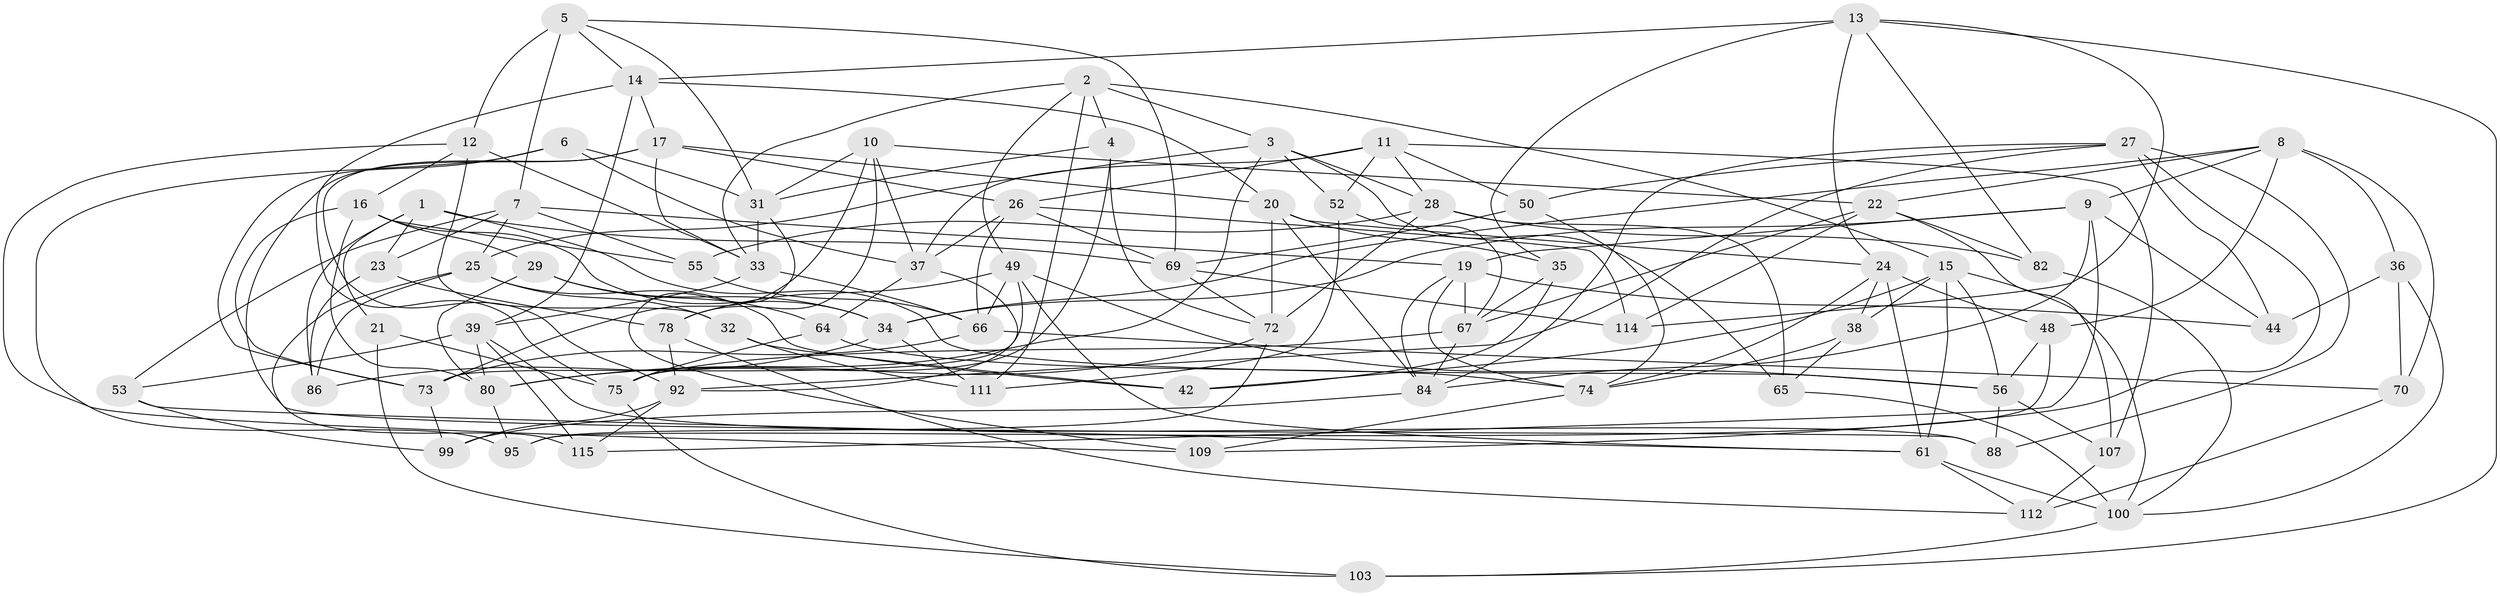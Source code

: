 // original degree distribution, {4: 1.0}
// Generated by graph-tools (version 1.1) at 2025/11/02/27/25 16:11:46]
// undirected, 74 vertices, 188 edges
graph export_dot {
graph [start="1"]
  node [color=gray90,style=filled];
  1 [super="+96"];
  2 [super="+30"];
  3 [super="+59"];
  4;
  5 [super="+54"];
  6;
  7 [super="+68"];
  8 [super="+62"];
  9 [super="+57"];
  10 [super="+58"];
  11 [super="+18"];
  12 [super="+93"];
  13 [super="+43"];
  14 [super="+116"];
  15 [super="+47"];
  16 [super="+85"];
  17 [super="+87"];
  19 [super="+51"];
  20 [super="+41"];
  21;
  22 [super="+91"];
  23;
  24 [super="+108"];
  25 [super="+105"];
  26 [super="+110"];
  27 [super="+45"];
  28 [super="+40"];
  29;
  31 [super="+46"];
  32;
  33 [super="+76"];
  34 [super="+60"];
  35;
  36;
  37 [super="+63"];
  38;
  39 [super="+77"];
  42;
  44;
  48;
  49 [super="+97"];
  50;
  52;
  53;
  55;
  56 [super="+71"];
  61 [super="+81"];
  64;
  65;
  66 [super="+106"];
  67 [super="+94"];
  69 [super="+98"];
  70;
  72 [super="+104"];
  73 [super="+90"];
  74 [super="+113"];
  75 [super="+79"];
  78 [super="+83"];
  80 [super="+102"];
  82;
  84 [super="+89"];
  86;
  88;
  92 [super="+101"];
  95;
  99;
  100 [super="+117"];
  103;
  107;
  109;
  111;
  112;
  114;
  115;
  1 -- 23;
  1 -- 21 [weight=2];
  1 -- 86;
  1 -- 56;
  1 -- 69;
  2 -- 15;
  2 -- 4;
  2 -- 3;
  2 -- 49;
  2 -- 111;
  2 -- 33;
  3 -- 80;
  3 -- 25;
  3 -- 65;
  3 -- 52;
  3 -- 28;
  4 -- 75;
  4 -- 31;
  4 -- 72;
  5 -- 31;
  5 -- 12 [weight=2];
  5 -- 7;
  5 -- 69;
  5 -- 14;
  6 -- 37;
  6 -- 73;
  6 -- 95;
  6 -- 31;
  7 -- 53;
  7 -- 23;
  7 -- 25;
  7 -- 19;
  7 -- 55;
  8 -- 48;
  8 -- 34;
  8 -- 70;
  8 -- 36;
  8 -- 22;
  8 -- 9;
  9 -- 44;
  9 -- 34;
  9 -- 19;
  9 -- 115;
  9 -- 84;
  10 -- 78 [weight=2];
  10 -- 37;
  10 -- 22;
  10 -- 31;
  10 -- 73;
  11 -- 50;
  11 -- 107;
  11 -- 26;
  11 -- 28;
  11 -- 52;
  11 -- 37;
  12 -- 16;
  12 -- 33;
  12 -- 32;
  12 -- 109;
  13 -- 24;
  13 -- 82;
  13 -- 35;
  13 -- 114;
  13 -- 103;
  13 -- 14;
  14 -- 75;
  14 -- 20;
  14 -- 39;
  14 -- 17;
  15 -- 61;
  15 -- 42;
  15 -- 100;
  15 -- 38;
  15 -- 56;
  16 -- 55;
  16 -- 34;
  16 -- 29;
  16 -- 80;
  16 -- 73;
  17 -- 92;
  17 -- 20;
  17 -- 88;
  17 -- 26;
  17 -- 33;
  19 -- 74;
  19 -- 44;
  19 -- 84;
  19 -- 67;
  20 -- 72;
  20 -- 35;
  20 -- 24;
  20 -- 84;
  21 -- 103;
  21 -- 75;
  22 -- 114;
  22 -- 82;
  22 -- 107;
  22 -- 67;
  23 -- 78;
  23 -- 86;
  24 -- 38;
  24 -- 61;
  24 -- 48;
  24 -- 74;
  25 -- 42;
  25 -- 32;
  25 -- 115;
  25 -- 86;
  26 -- 69;
  26 -- 66;
  26 -- 37;
  26 -- 114;
  27 -- 92;
  27 -- 109;
  27 -- 88;
  27 -- 50;
  27 -- 44;
  27 -- 84;
  28 -- 82;
  28 -- 65;
  28 -- 72;
  28 -- 55;
  29 -- 80;
  29 -- 34;
  29 -- 64;
  31 -- 109;
  31 -- 33;
  32 -- 111;
  32 -- 42;
  33 -- 66;
  33 -- 39;
  34 -- 86;
  34 -- 111;
  35 -- 67;
  35 -- 42;
  36 -- 44;
  36 -- 70;
  36 -- 100;
  37 -- 64;
  37 -- 92;
  38 -- 65;
  38 -- 74;
  39 -- 115;
  39 -- 53;
  39 -- 88;
  39 -- 80;
  48 -- 56;
  48 -- 95;
  49 -- 78;
  49 -- 56;
  49 -- 66;
  49 -- 61;
  49 -- 73;
  50 -- 74;
  50 -- 69;
  52 -- 111;
  52 -- 67;
  53 -- 99;
  53 -- 61;
  55 -- 66;
  56 -- 88;
  56 -- 107;
  61 -- 100;
  61 -- 112;
  64 -- 74;
  64 -- 75;
  65 -- 100;
  66 -- 73;
  66 -- 70;
  67 -- 84;
  67 -- 75;
  69 -- 72;
  69 -- 114;
  70 -- 112;
  72 -- 80;
  72 -- 95;
  73 -- 99;
  74 -- 109;
  75 -- 103;
  78 -- 112;
  78 -- 92;
  80 -- 95;
  82 -- 100;
  84 -- 99;
  92 -- 115;
  92 -- 99;
  100 -- 103;
  107 -- 112;
}
